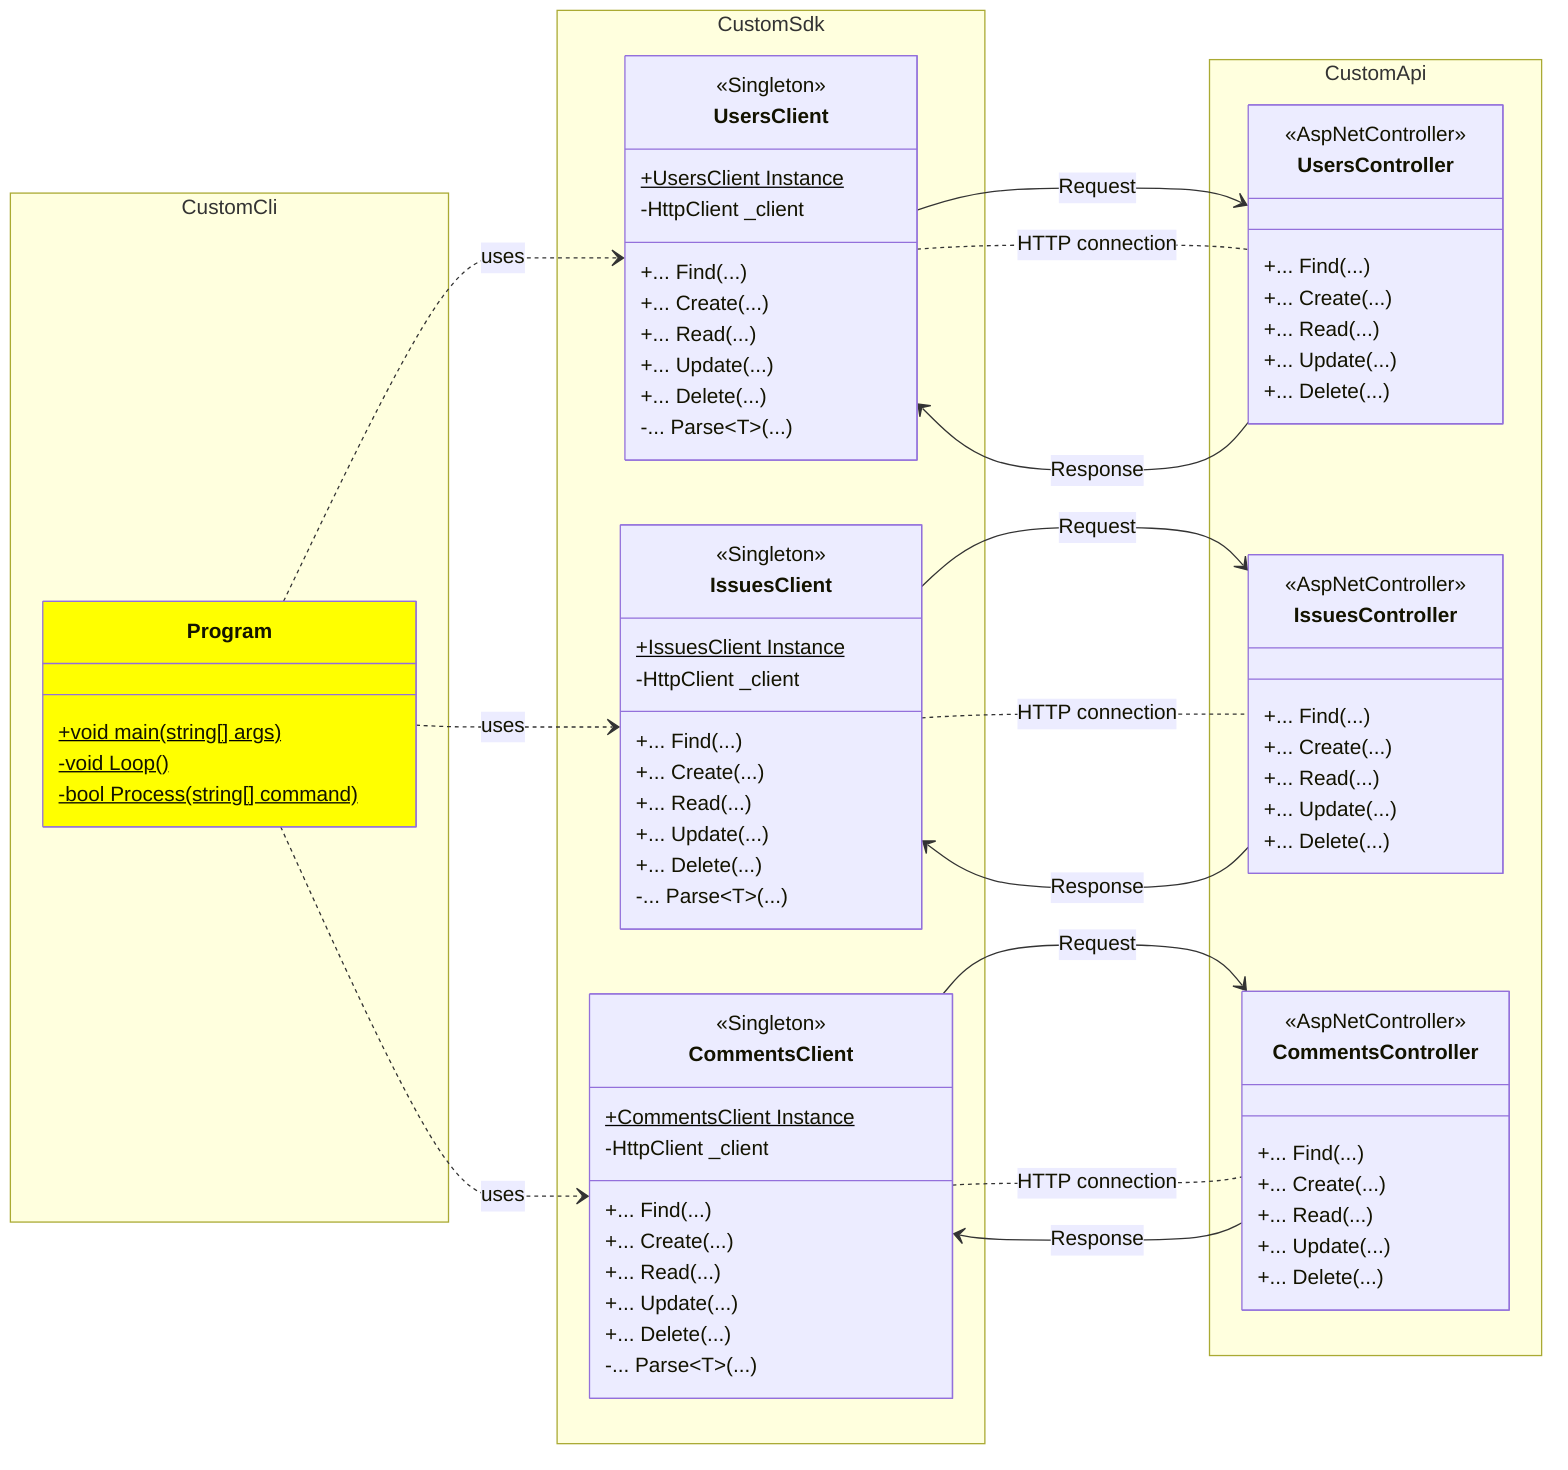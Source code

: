 classDiagram

    direction LR

    namespace CustomApi {
        class UsersController {
            <<AspNetController>>
            +... Find(...)
            +... Create(...)
            +... Read(...)
            +... Update(...)
            +... Delete(...)
        }
        class IssuesController {
            <<AspNetController>>
            +... Find(...)
            +... Create(...)
            +... Read(...)
            +... Update(...)
            +... Delete(...)
        }
        class CommentsController {
            <<AspNetController>>
            +... Find(...)
            +... Create(...)
            +... Read(...)
            +... Update(...)
            +... Delete(...)
        }
    }

    namespace CustomSdk {
        class UsersClient {
            <<Singleton>>
            +UsersClient Instance$
            -HttpClient _client
            +... Find(...)
            +... Create(...)
            +... Read(...)
            +... Update(...)
            +... Delete(...)
            -... Parse~T~(...)
        }
        class IssuesClient {
            <<Singleton>>
            +IssuesClient Instance$
            -HttpClient _client
            +... Find(...)
            +... Create(...)
            +... Read(...)
            +... Update(...)
            +... Delete(...)
            -... Parse~T~(...)
        }
        class CommentsClient {
            <<Singleton>>
            +CommentsClient Instance$
            -HttpClient _client
            +... Find(...)
            +... Create(...)
            +... Read(...)
            +... Update(...)
            +... Delete(...)
            -... Parse~T~(...)
        }
    }

    namespace CustomCli {
        class Program {
            +void main(string[] args)$
            -void Loop()$
            -bool Process(string[] command)$
        }
    }

    Program ..> UsersClient : uses
    Program ..> IssuesClient : uses
    Program ..> CommentsClient : uses

    UsersClient --> UsersController : Request
    UsersClient .. UsersController : HTTP connection
    UsersClient <-- UsersController : Response

    IssuesClient --> IssuesController : Request
    IssuesClient .. IssuesController : HTTP connection
    IssuesClient <-- IssuesController : Response

    CommentsClient --> CommentsController : Request
    CommentsClient .. CommentsController : HTTP connection
    CommentsClient <-- CommentsController : Response

    style Program fill:yellow